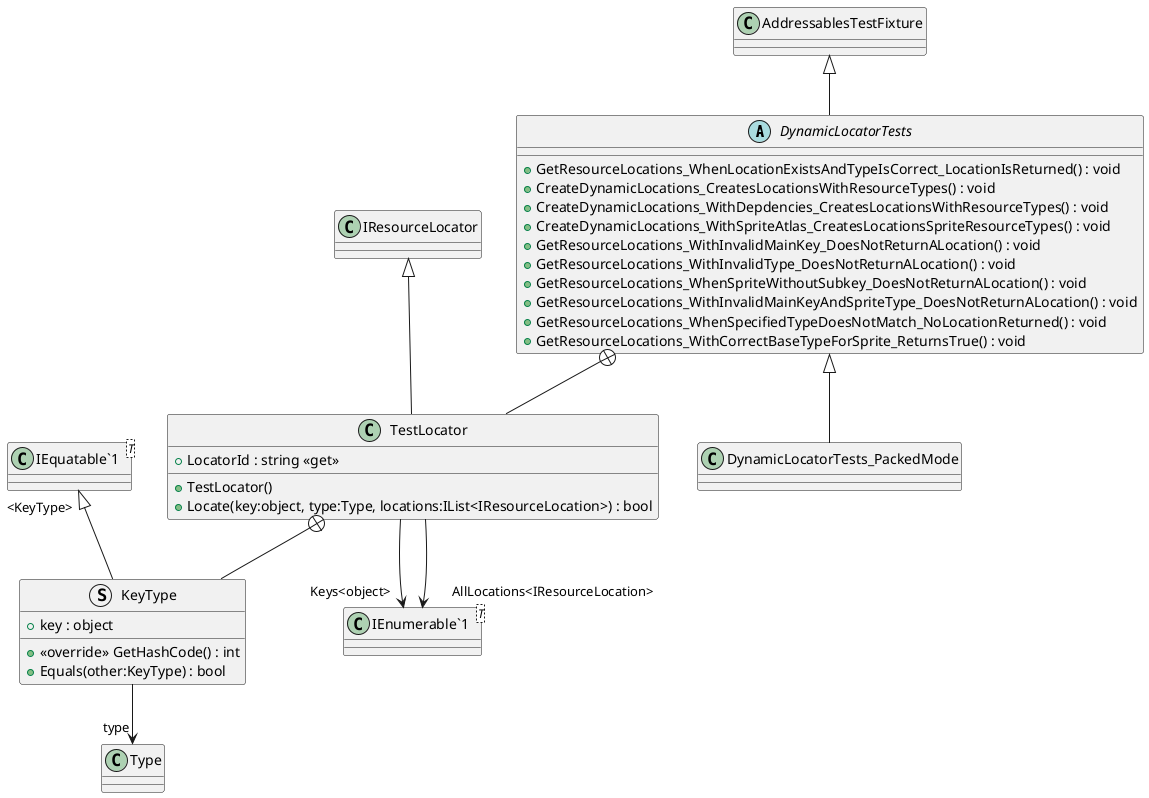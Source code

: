 @startuml
abstract class DynamicLocatorTests {
    + GetResourceLocations_WhenLocationExistsAndTypeIsCorrect_LocationIsReturned() : void
    + CreateDynamicLocations_CreatesLocationsWithResourceTypes() : void
    + CreateDynamicLocations_WithDepdencies_CreatesLocationsWithResourceTypes() : void
    + CreateDynamicLocations_WithSpriteAtlas_CreatesLocationsSpriteResourceTypes() : void
    + GetResourceLocations_WithInvalidMainKey_DoesNotReturnALocation() : void
    + GetResourceLocations_WithInvalidType_DoesNotReturnALocation() : void
    + GetResourceLocations_WhenSpriteWithoutSubkey_DoesNotReturnALocation() : void
    + GetResourceLocations_WithInvalidMainKeyAndSpriteType_DoesNotReturnALocation() : void
    + GetResourceLocations_WhenSpecifiedTypeDoesNotMatch_NoLocationReturned() : void
    + GetResourceLocations_WithCorrectBaseTypeForSprite_ReturnsTrue() : void
}
class DynamicLocatorTests_PackedMode {
}
class TestLocator {
    + TestLocator()
    + LocatorId : string <<get>>
    + Locate(key:object, type:Type, locations:IList<IResourceLocation>) : bool
}
struct KeyType {
    + key : object
    + <<override>> GetHashCode() : int
    + Equals(other:KeyType) : bool
}
class "IEnumerable`1"<T> {
}
class "IEquatable`1"<T> {
}
AddressablesTestFixture <|-- DynamicLocatorTests
DynamicLocatorTests <|-- DynamicLocatorTests_PackedMode
DynamicLocatorTests +-- TestLocator
IResourceLocator <|-- TestLocator
TestLocator --> "Keys<object>" "IEnumerable`1"
TestLocator --> "AllLocations<IResourceLocation>" "IEnumerable`1"
TestLocator +-- KeyType
"IEquatable`1" "<KeyType>" <|-- KeyType
KeyType --> "type" Type
@enduml
